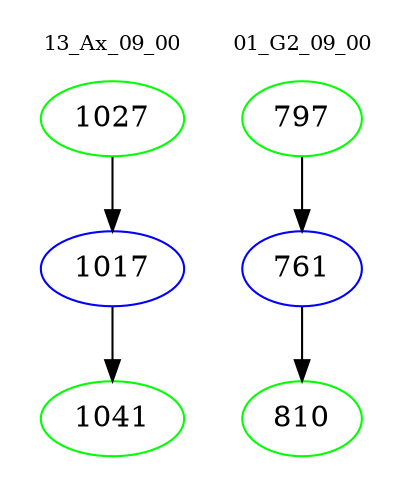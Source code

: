 digraph{
subgraph cluster_0 {
color = white
label = "13_Ax_09_00";
fontsize=10;
T0_1027 [label="1027", color="green"]
T0_1027 -> T0_1017 [color="black"]
T0_1017 [label="1017", color="blue"]
T0_1017 -> T0_1041 [color="black"]
T0_1041 [label="1041", color="green"]
}
subgraph cluster_1 {
color = white
label = "01_G2_09_00";
fontsize=10;
T1_797 [label="797", color="green"]
T1_797 -> T1_761 [color="black"]
T1_761 [label="761", color="blue"]
T1_761 -> T1_810 [color="black"]
T1_810 [label="810", color="green"]
}
}
